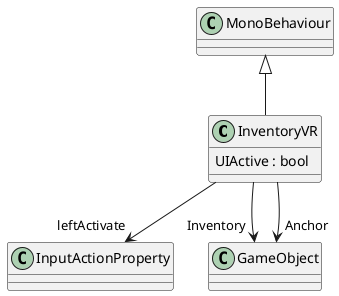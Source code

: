 @startuml
class InventoryVR {
    UIActive : bool
}
MonoBehaviour <|-- InventoryVR
InventoryVR --> "leftActivate" InputActionProperty
InventoryVR --> "Inventory" GameObject
InventoryVR --> "Anchor" GameObject
@enduml
